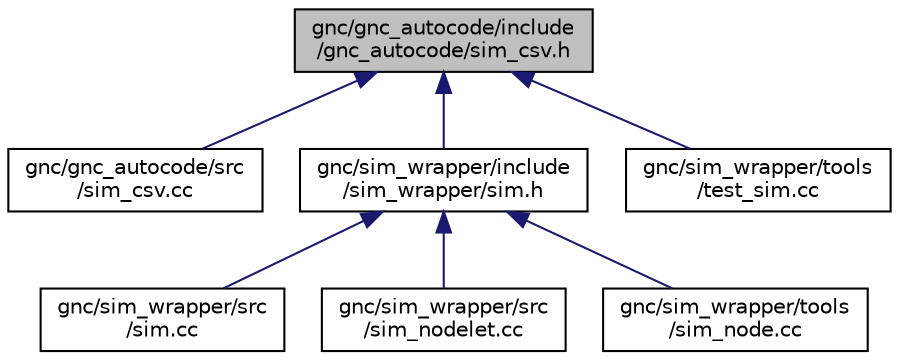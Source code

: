 digraph "gnc/gnc_autocode/include/gnc_autocode/sim_csv.h"
{
 // LATEX_PDF_SIZE
  edge [fontname="Helvetica",fontsize="10",labelfontname="Helvetica",labelfontsize="10"];
  node [fontname="Helvetica",fontsize="10",shape=record];
  Node1 [label="gnc/gnc_autocode/include\l/gnc_autocode/sim_csv.h",height=0.2,width=0.4,color="black", fillcolor="grey75", style="filled", fontcolor="black",tooltip=" "];
  Node1 -> Node2 [dir="back",color="midnightblue",fontsize="10",style="solid",fontname="Helvetica"];
  Node2 [label="gnc/gnc_autocode/src\l/sim_csv.cc",height=0.2,width=0.4,color="black", fillcolor="white", style="filled",URL="$sim__csv_8cc.html",tooltip=" "];
  Node1 -> Node3 [dir="back",color="midnightblue",fontsize="10",style="solid",fontname="Helvetica"];
  Node3 [label="gnc/sim_wrapper/include\l/sim_wrapper/sim.h",height=0.2,width=0.4,color="black", fillcolor="white", style="filled",URL="$sim__wrapper_2include_2sim__wrapper_2sim_8h.html",tooltip=" "];
  Node3 -> Node4 [dir="back",color="midnightblue",fontsize="10",style="solid",fontname="Helvetica"];
  Node4 [label="gnc/sim_wrapper/src\l/sim.cc",height=0.2,width=0.4,color="black", fillcolor="white", style="filled",URL="$sim__wrapper_2src_2sim_8cc.html",tooltip=" "];
  Node3 -> Node5 [dir="back",color="midnightblue",fontsize="10",style="solid",fontname="Helvetica"];
  Node5 [label="gnc/sim_wrapper/src\l/sim_nodelet.cc",height=0.2,width=0.4,color="black", fillcolor="white", style="filled",URL="$sim__nodelet_8cc.html",tooltip=" "];
  Node3 -> Node6 [dir="back",color="midnightblue",fontsize="10",style="solid",fontname="Helvetica"];
  Node6 [label="gnc/sim_wrapper/tools\l/sim_node.cc",height=0.2,width=0.4,color="black", fillcolor="white", style="filled",URL="$sim__node_8cc.html",tooltip=" "];
  Node1 -> Node7 [dir="back",color="midnightblue",fontsize="10",style="solid",fontname="Helvetica"];
  Node7 [label="gnc/sim_wrapper/tools\l/test_sim.cc",height=0.2,width=0.4,color="black", fillcolor="white", style="filled",URL="$test__sim_8cc.html",tooltip=" "];
}
